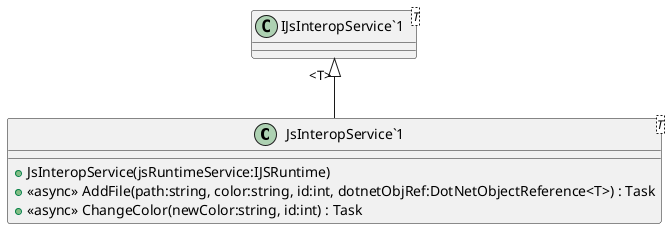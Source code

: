 @startuml
class "JsInteropService`1"<T> {
    + JsInteropService(jsRuntimeService:IJSRuntime)
    + <<async>> AddFile(path:string, color:string, id:int, dotnetObjRef:DotNetObjectReference<T>) : Task
    + <<async>> ChangeColor(newColor:string, id:int) : Task
}
class "IJsInteropService`1"<T> {
}
"IJsInteropService`1" "<T>" <|-- "JsInteropService`1"
@enduml
